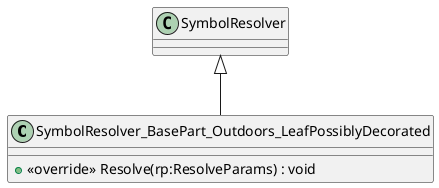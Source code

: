 @startuml
class SymbolResolver_BasePart_Outdoors_LeafPossiblyDecorated {
    + <<override>> Resolve(rp:ResolveParams) : void
}
SymbolResolver <|-- SymbolResolver_BasePart_Outdoors_LeafPossiblyDecorated
@enduml
